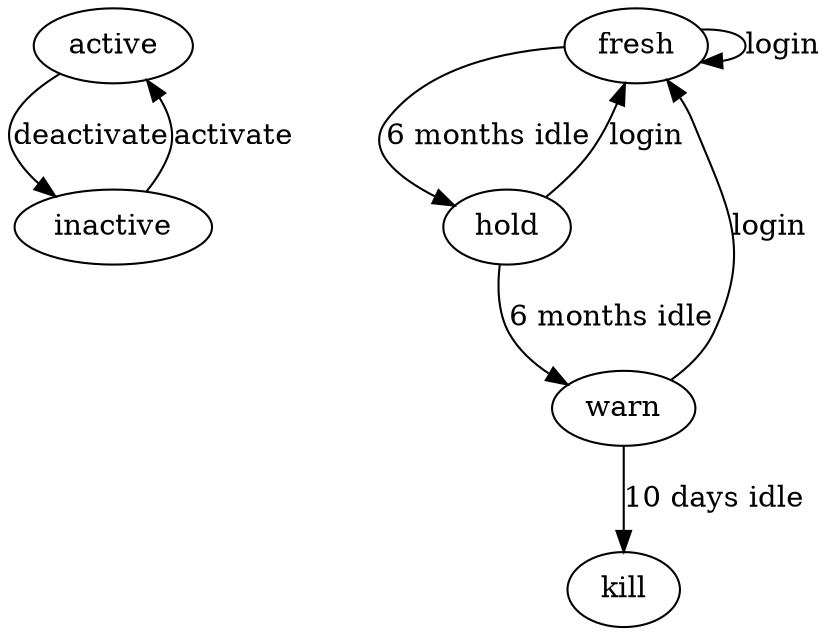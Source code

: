 digraph "BEWERBER" {
	graph [
		fontsize = "14"
		fontname = "Times-Roman"
		fontcolor = "black"
		bb = "0,0,458,300"
		lp = "229,0"
		color = "black"
	]
	node [
		fontsize = "14"
		fontname = "Times-Roman"
		fontcolor = "black"
		shape = "ellipse"
		color = "black"
	]
	edge [
		fontsize = "14"
		fontname = "Times-Roman"
		fontcolor = "black"
		color = "black"
	]
	"n0" [
		label = "active"
		color = "black"
		width = "0.750000"
		fontsize = "14"
		fontname = "Times-Roman"
		fontcolor = "black"
		pos = "72,282"
		height = "0.500000"
		shape = "ellipse"
	]
	"n1" [
		label = "inactive"
		color = "black"
		width = "0.890000"
		fontsize = "14"
		fontname = "Times-Roman"
		fontcolor = "black"
		pos = "71,194"
		height = "0.500000"
		shape = "ellipse"
	]
	"n2" [
		label = "fresh"
		color = "black"
		width = "0.750000"
		fontsize = "14"
		fontname = "Times-Roman"
		fontcolor = "black"
		pos = "344,282"
		height = "0.500000"
		shape = "ellipse"
	]
	"n3" [
		label = "hold"
		color = "black"
		width = "0.750000"
		fontsize = "14"
		fontname = "Times-Roman"
		fontcolor = "black"
		pos = "297,194"
		height = "0.500000"
		shape = "ellipse"
	]
	"n4" [
		label = "warn"
		color = "black"
		width = "0.750000"
		fontsize = "14"
		fontname = "Times-Roman"
		fontcolor = "black"
		pos = "356,106"
		height = "0.500000"
		shape = "ellipse"
	]
	"n5" [
		label = "kill"
		color = "black"
		width = "0.750000"
		fontsize = "14"
		fontname = "Times-Roman"
		fontcolor = "black"
		pos = "356,18"
		height = "0.500000"
		shape = "ellipse"
	]
	"n2" -> "n3" [
		fontsize = "14"
		fontname = "Times-Roman"
		fontcolor = "black"
		label = "6 months idle"
		pos = "e,275,204  319,275 292,268 252,256 229,246 213,239 241,221 266,208"
		lp = "277,238"
		color = "black"
	]
	"n3" -> "n4" [
		fontsize = "14"
		fontname = "Times-Roman"
		fontcolor = "black"
		label = "6 months idle"
		pos = "e,336,118  298,176 300,164 303,150 308,142 312,135 321,128 330,122"
		lp = "353,150"
		color = "black"
	]
	"n4" -> "n5" [
		fontsize = "14"
		fontname = "Times-Roman"
		fontcolor = "black"
		label = "10 days idle"
		pos = "e,356,36  356,88 356,76 356,59 356,45"
		lp = "397,62"
		color = "black"
	]
	"n2" -> "n2" [
		fontsize = "14"
		fontname = "Times-Roman"
		fontcolor = "black"
		label = "login"
		pos = "e,364,294  364,270 377,266 389,270 389,282 389,291 382,295 374,295"
		lp = "410,282"
		color = "black"
	]
	"n3" -> "n2" [
		fontsize = "14"
		fontname = "Times-Roman"
		fontcolor = "black"
		label = "login"
		pos = "s,340,264  338,257 336,247 332,237 329,230 328,229 319,219 311,210"
		lp = "355,238"
		color = "black"
	]
	"n4" -> "n2" [
		fontsize = "14"
		fontname = "Times-Roman"
		fontcolor = "black"
		label = "login"
		pos = "s,363,269  371,262 376,257 381,251 384,246 397,218 399,187 405,158 406,152 408,145 405,142 401,138 387,127 375,119"
		lp = "422,194"
		color = "black"
	]
	"n0" -> "n1" [
		fontsize = "14"
		fontname = "Times-Roman"
		fontcolor = "black"
		label = "deactivate"
		pos = "e,51,208  54,268 45,261 35,253 29,246 22,237 33,224 45,213"
		lp = "66,238"
		color = "black"
	]
	"n1" -> "n0" [
		fontsize = "14"
		fontname = "Times-Roman"
		fontcolor = "black"
		label = "activate"
		pos = "s,89,268  94,263 105,252 116,239 109,230 105,223 97,216 89,209"
		lp = "141,238"
		color = "black"
	]
}
